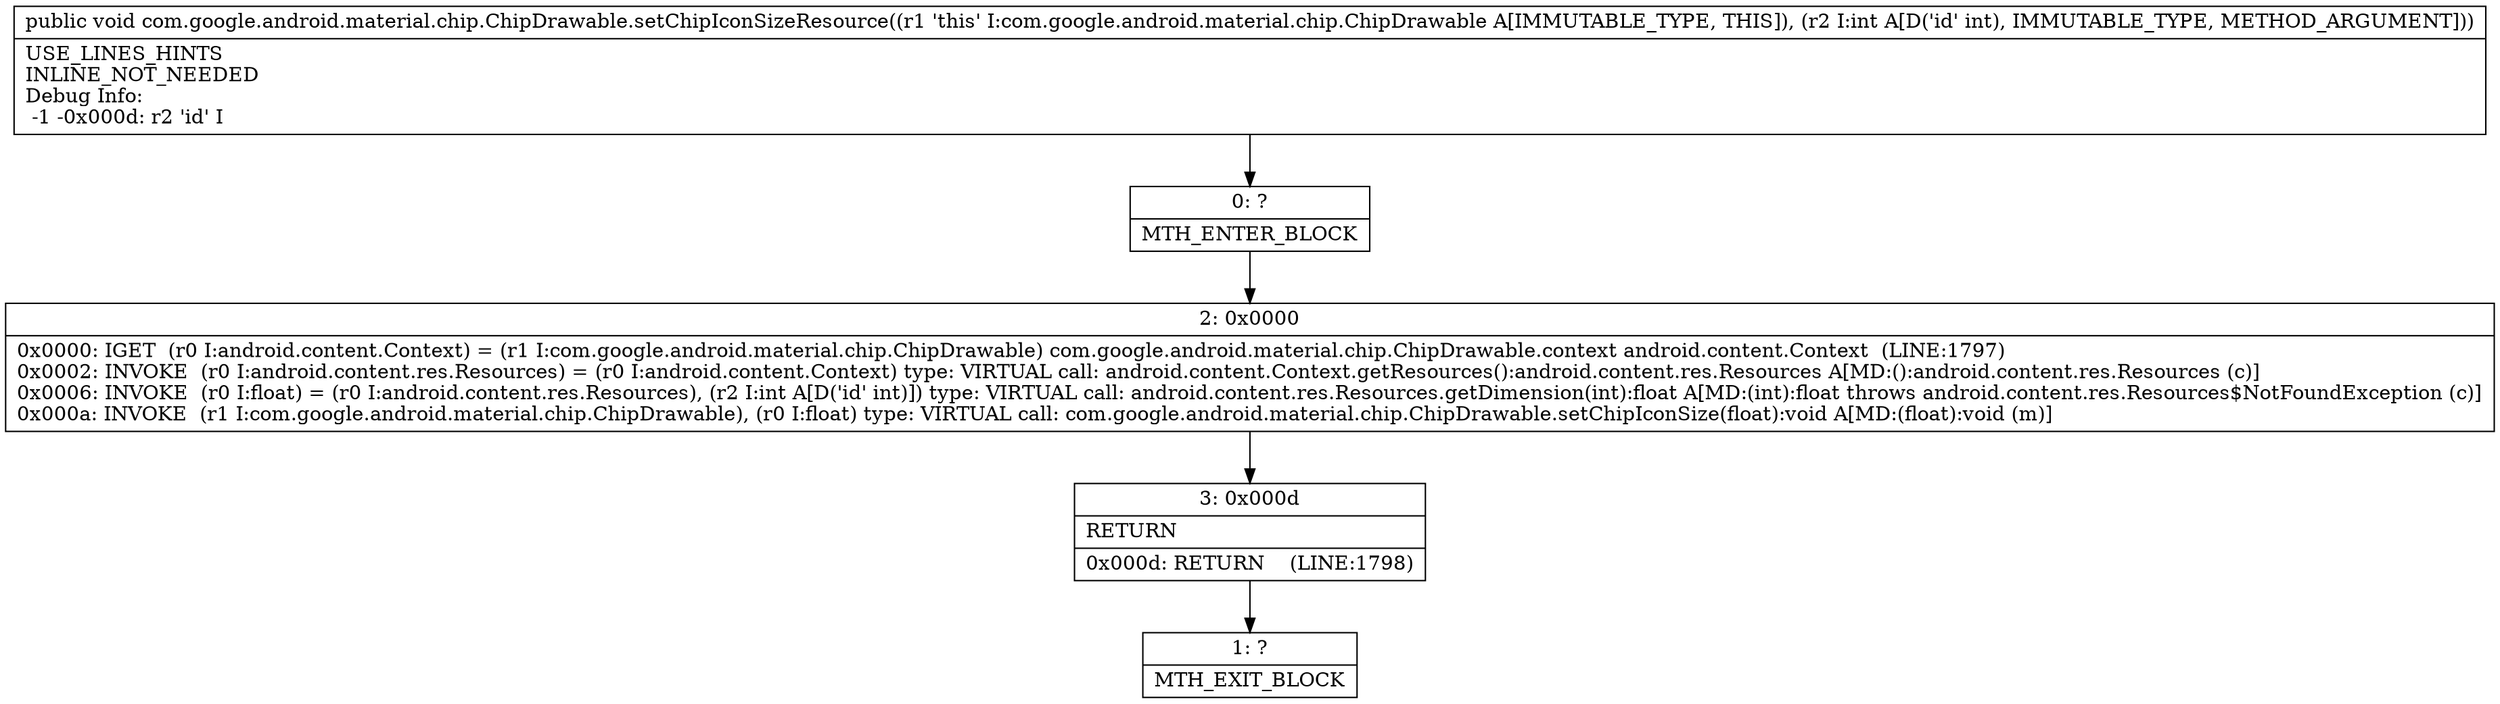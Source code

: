 digraph "CFG forcom.google.android.material.chip.ChipDrawable.setChipIconSizeResource(I)V" {
Node_0 [shape=record,label="{0\:\ ?|MTH_ENTER_BLOCK\l}"];
Node_2 [shape=record,label="{2\:\ 0x0000|0x0000: IGET  (r0 I:android.content.Context) = (r1 I:com.google.android.material.chip.ChipDrawable) com.google.android.material.chip.ChipDrawable.context android.content.Context  (LINE:1797)\l0x0002: INVOKE  (r0 I:android.content.res.Resources) = (r0 I:android.content.Context) type: VIRTUAL call: android.content.Context.getResources():android.content.res.Resources A[MD:():android.content.res.Resources (c)]\l0x0006: INVOKE  (r0 I:float) = (r0 I:android.content.res.Resources), (r2 I:int A[D('id' int)]) type: VIRTUAL call: android.content.res.Resources.getDimension(int):float A[MD:(int):float throws android.content.res.Resources$NotFoundException (c)]\l0x000a: INVOKE  (r1 I:com.google.android.material.chip.ChipDrawable), (r0 I:float) type: VIRTUAL call: com.google.android.material.chip.ChipDrawable.setChipIconSize(float):void A[MD:(float):void (m)]\l}"];
Node_3 [shape=record,label="{3\:\ 0x000d|RETURN\l|0x000d: RETURN    (LINE:1798)\l}"];
Node_1 [shape=record,label="{1\:\ ?|MTH_EXIT_BLOCK\l}"];
MethodNode[shape=record,label="{public void com.google.android.material.chip.ChipDrawable.setChipIconSizeResource((r1 'this' I:com.google.android.material.chip.ChipDrawable A[IMMUTABLE_TYPE, THIS]), (r2 I:int A[D('id' int), IMMUTABLE_TYPE, METHOD_ARGUMENT]))  | USE_LINES_HINTS\lINLINE_NOT_NEEDED\lDebug Info:\l  \-1 \-0x000d: r2 'id' I\l}"];
MethodNode -> Node_0;Node_0 -> Node_2;
Node_2 -> Node_3;
Node_3 -> Node_1;
}

